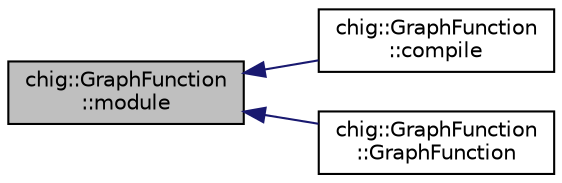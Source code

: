 digraph "chig::GraphFunction::module"
{
 // INTERACTIVE_SVG=YES
  edge [fontname="Helvetica",fontsize="10",labelfontname="Helvetica",labelfontsize="10"];
  node [fontname="Helvetica",fontsize="10",shape=record];
  rankdir="LR";
  Node518 [label="chig::GraphFunction\l::module",height=0.2,width=0.4,color="black", fillcolor="grey75", style="filled", fontcolor="black"];
  Node518 -> Node519 [dir="back",color="midnightblue",fontsize="10",style="solid",fontname="Helvetica"];
  Node519 [label="chig::GraphFunction\l::compile",height=0.2,width=0.4,color="black", fillcolor="white", style="filled",URL="$structchig_1_1GraphFunction.html#ac808aecb5fec9cd3a2a1f59e18c90eee"];
  Node518 -> Node520 [dir="back",color="midnightblue",fontsize="10",style="solid",fontname="Helvetica"];
  Node520 [label="chig::GraphFunction\l::GraphFunction",height=0.2,width=0.4,color="black", fillcolor="white", style="filled",URL="$structchig_1_1GraphFunction.html#ad38700422a7466162b80969280ab5870"];
}
